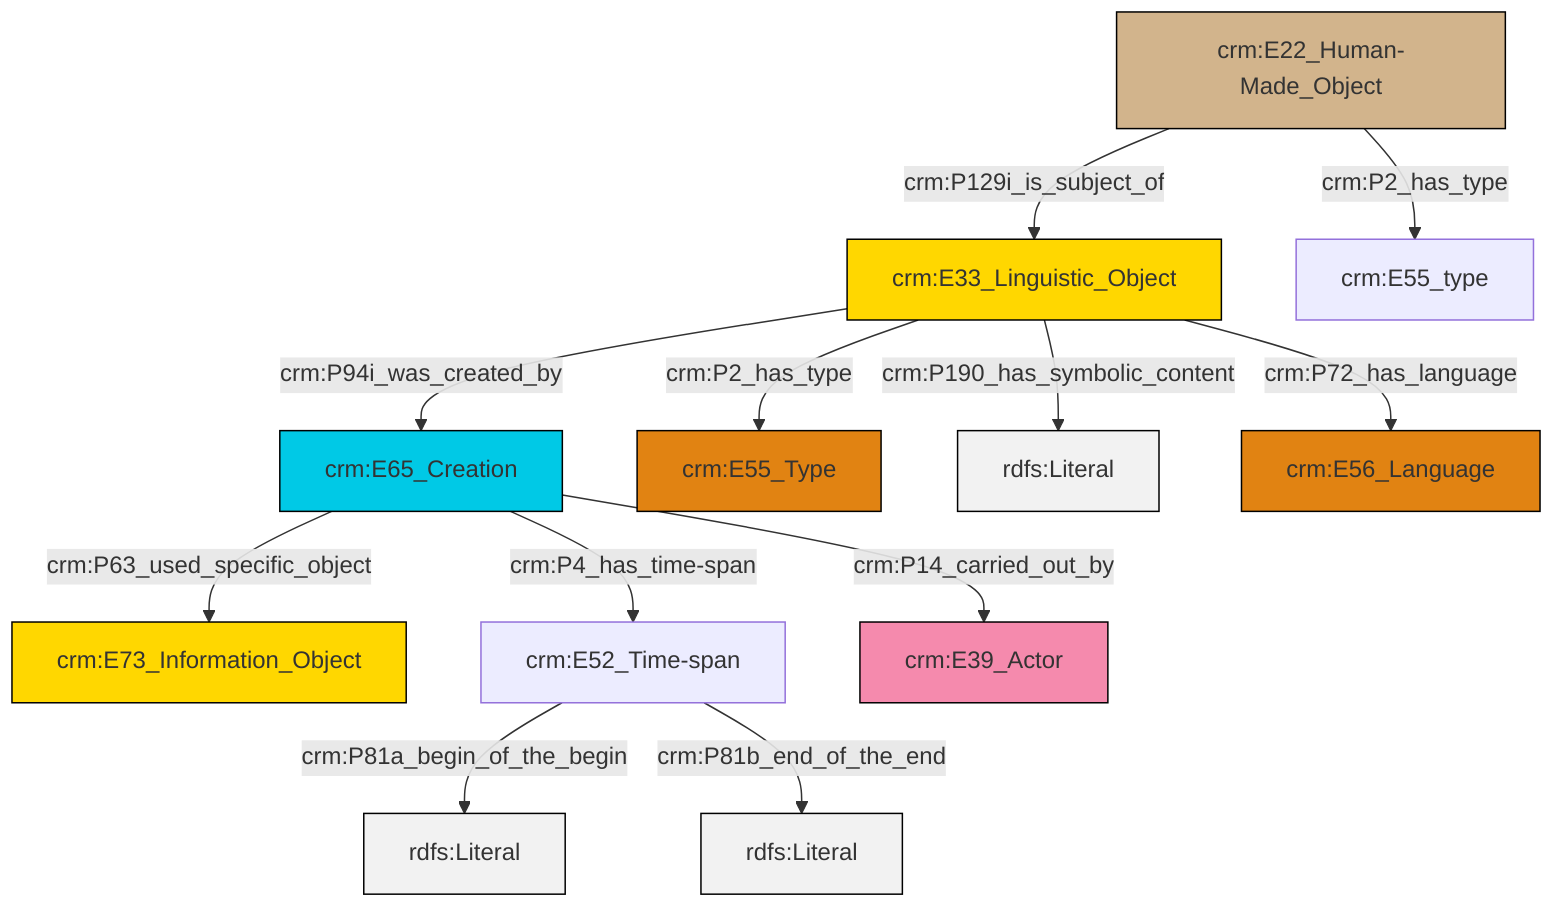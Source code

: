 graph TD
classDef Literal fill:#f2f2f2,stroke:#000000;
classDef CRM_Entity fill:#FFFFFF,stroke:#000000;
classDef Temporal_Entity fill:#00C9E6, stroke:#000000;
classDef Type fill:#E18312, stroke:#000000;
classDef Time-Span fill:#2C9C91, stroke:#000000;
classDef Appellation fill:#FFEB7F, stroke:#000000;
classDef Place fill:#008836, stroke:#000000;
classDef Persistent_Item fill:#B266B2, stroke:#000000;
classDef Conceptual_Object fill:#FFD700, stroke:#000000;
classDef Physical_Thing fill:#D2B48C, stroke:#000000;
classDef Actor fill:#f58aad, stroke:#000000;
classDef PC_Classes fill:#4ce600, stroke:#000000;
classDef Multi fill:#cccccc,stroke:#000000;

0["crm:E65_Creation"]:::Temporal_Entity -->|crm:P63_used_specific_object| 2["crm:E73_Information_Object"]:::Conceptual_Object
3["crm:E52_Time-span"]:::Default -->|crm:P81a_begin_of_the_begin| 5[rdfs:Literal]:::Literal
6["crm:E33_Linguistic_Object"]:::Conceptual_Object -->|crm:P2_has_type| 7["crm:E55_Type"]:::Type
10["crm:E22_Human-Made_Object"]:::Physical_Thing -->|crm:P2_has_type| 8["crm:E55_type"]:::Default
6["crm:E33_Linguistic_Object"]:::Conceptual_Object -->|crm:P190_has_symbolic_content| 13[rdfs:Literal]:::Literal
6["crm:E33_Linguistic_Object"]:::Conceptual_Object -->|crm:P94i_was_created_by| 0["crm:E65_Creation"]:::Temporal_Entity
6["crm:E33_Linguistic_Object"]:::Conceptual_Object -->|crm:P72_has_language| 15["crm:E56_Language"]:::Type
3["crm:E52_Time-span"]:::Default -->|crm:P81b_end_of_the_end| 19[rdfs:Literal]:::Literal
0["crm:E65_Creation"]:::Temporal_Entity -->|crm:P4_has_time-span| 3["crm:E52_Time-span"]:::Default
10["crm:E22_Human-Made_Object"]:::Physical_Thing -->|crm:P129i_is_subject_of| 6["crm:E33_Linguistic_Object"]:::Conceptual_Object
0["crm:E65_Creation"]:::Temporal_Entity -->|crm:P14_carried_out_by| 11["crm:E39_Actor"]:::Actor